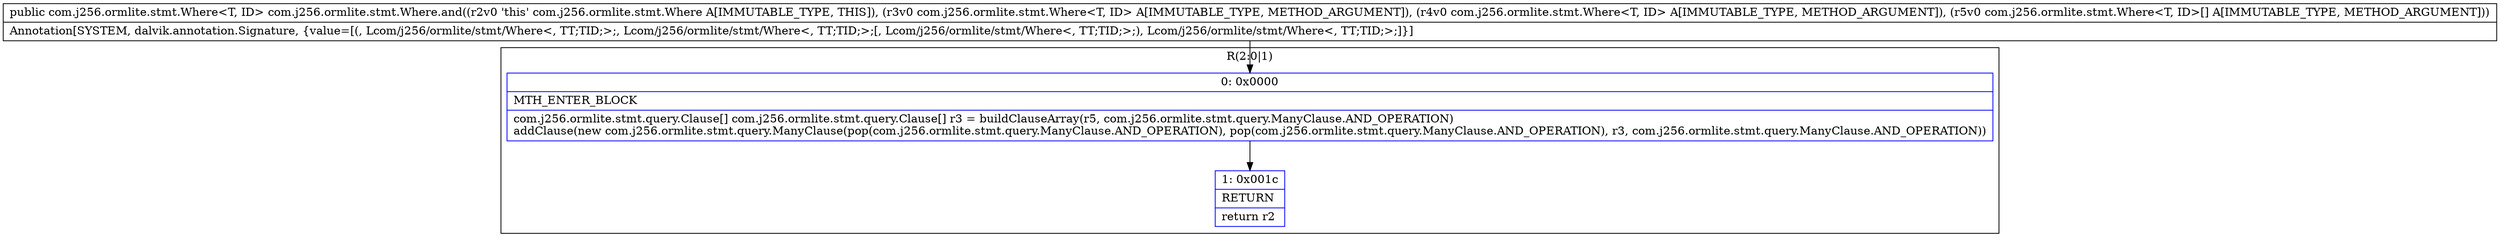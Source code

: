 digraph "CFG forcom.j256.ormlite.stmt.Where.and(Lcom\/j256\/ormlite\/stmt\/Where;Lcom\/j256\/ormlite\/stmt\/Where;[Lcom\/j256\/ormlite\/stmt\/Where;)Lcom\/j256\/ormlite\/stmt\/Where;" {
subgraph cluster_Region_879281074 {
label = "R(2:0|1)";
node [shape=record,color=blue];
Node_0 [shape=record,label="{0\:\ 0x0000|MTH_ENTER_BLOCK\l|com.j256.ormlite.stmt.query.Clause[] com.j256.ormlite.stmt.query.Clause[] r3 = buildClauseArray(r5, com.j256.ormlite.stmt.query.ManyClause.AND_OPERATION)\laddClause(new com.j256.ormlite.stmt.query.ManyClause(pop(com.j256.ormlite.stmt.query.ManyClause.AND_OPERATION), pop(com.j256.ormlite.stmt.query.ManyClause.AND_OPERATION), r3, com.j256.ormlite.stmt.query.ManyClause.AND_OPERATION))\l}"];
Node_1 [shape=record,label="{1\:\ 0x001c|RETURN\l|return r2\l}"];
}
MethodNode[shape=record,label="{public com.j256.ormlite.stmt.Where\<T, ID\> com.j256.ormlite.stmt.Where.and((r2v0 'this' com.j256.ormlite.stmt.Where A[IMMUTABLE_TYPE, THIS]), (r3v0 com.j256.ormlite.stmt.Where\<T, ID\> A[IMMUTABLE_TYPE, METHOD_ARGUMENT]), (r4v0 com.j256.ormlite.stmt.Where\<T, ID\> A[IMMUTABLE_TYPE, METHOD_ARGUMENT]), (r5v0 com.j256.ormlite.stmt.Where\<T, ID\>[] A[IMMUTABLE_TYPE, METHOD_ARGUMENT]))  | Annotation[SYSTEM, dalvik.annotation.Signature, \{value=[(, Lcom\/j256\/ormlite\/stmt\/Where\<, TT;TID;\>;, Lcom\/j256\/ormlite\/stmt\/Where\<, TT;TID;\>;[, Lcom\/j256\/ormlite\/stmt\/Where\<, TT;TID;\>;), Lcom\/j256\/ormlite\/stmt\/Where\<, TT;TID;\>;]\}]\l}"];
MethodNode -> Node_0;
Node_0 -> Node_1;
}


